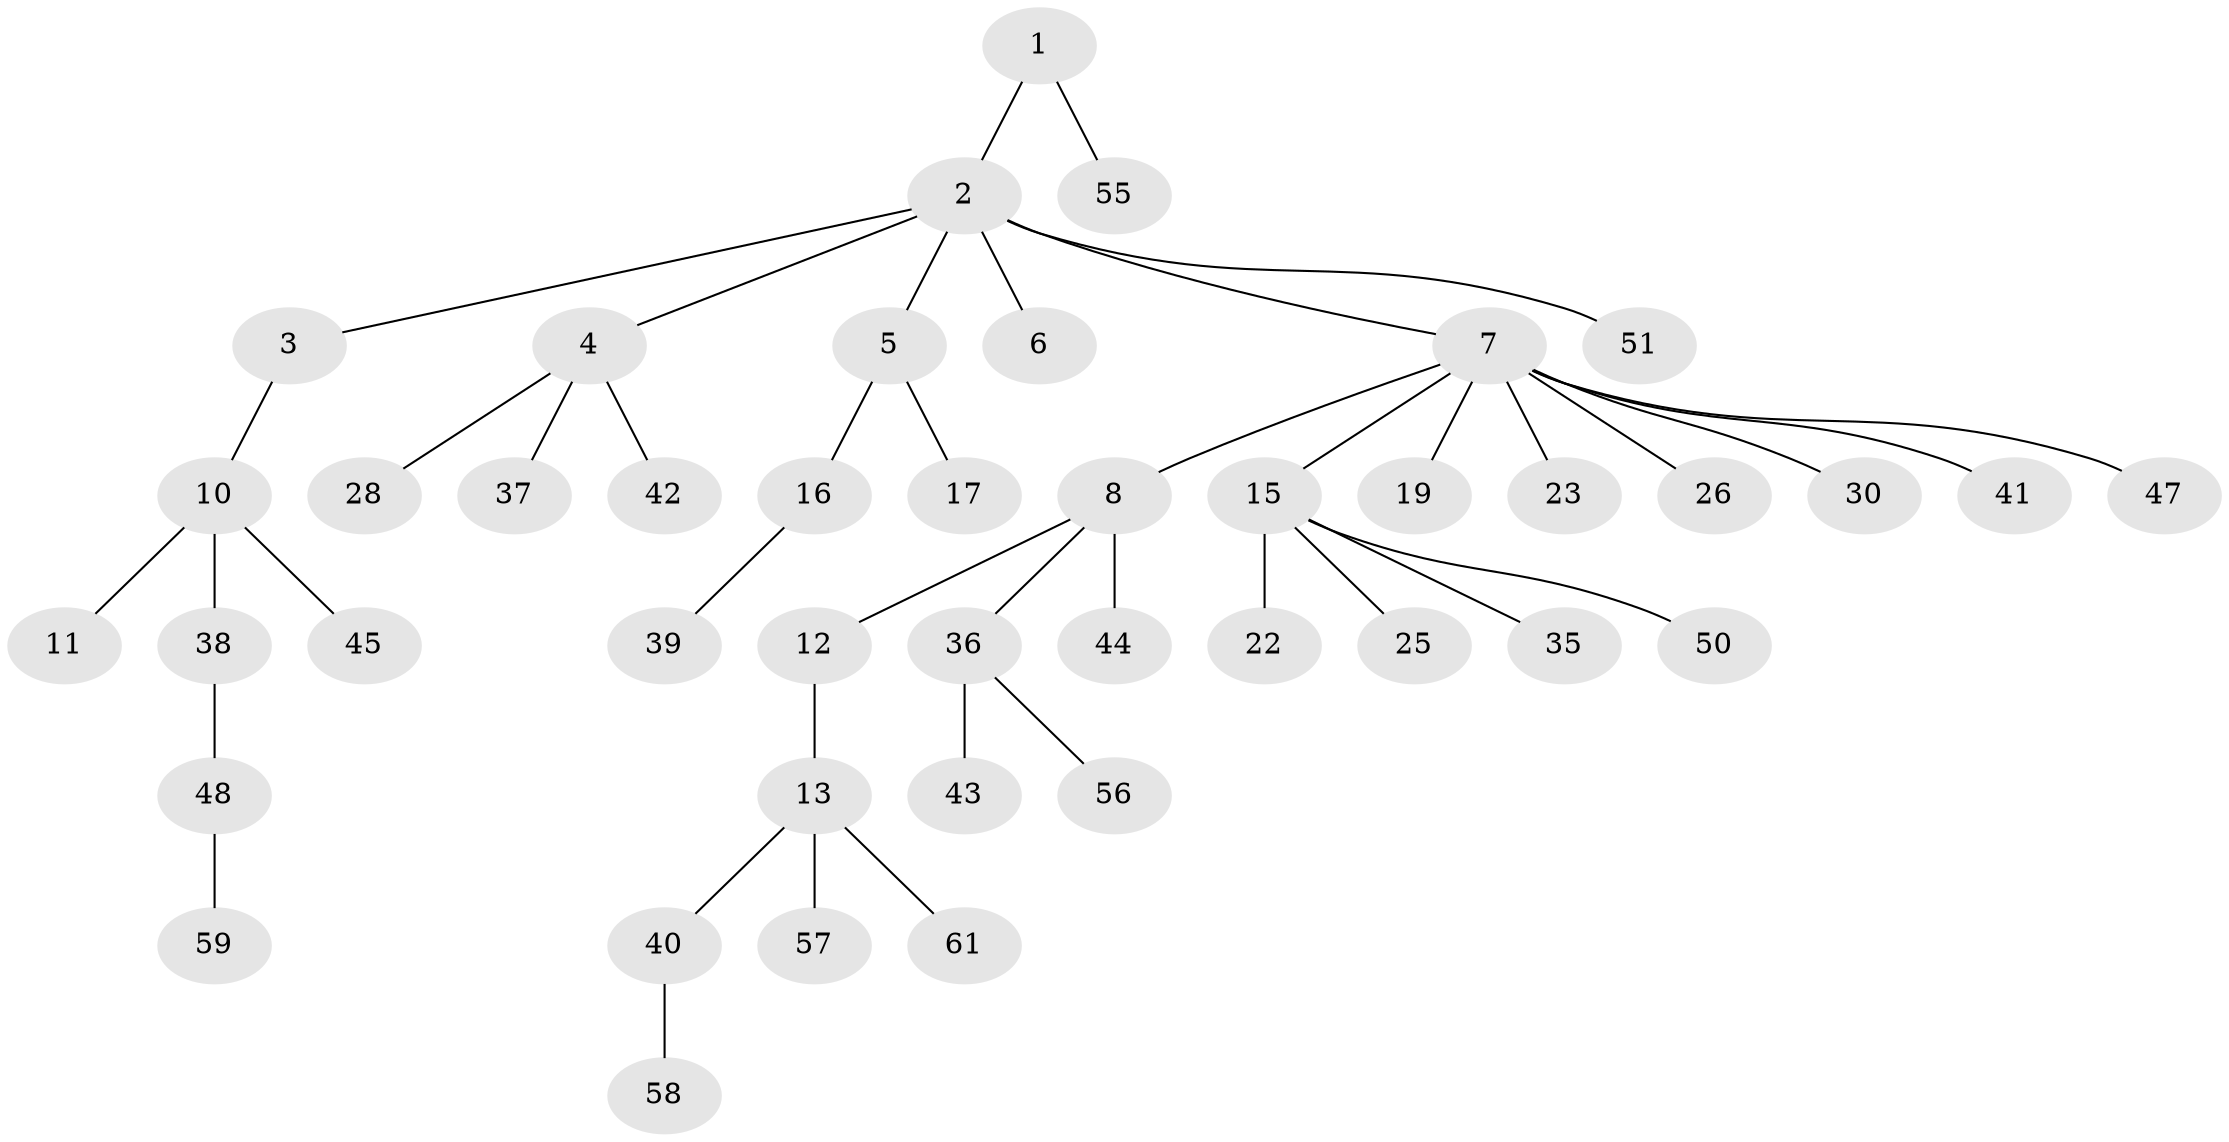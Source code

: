 // original degree distribution, {3: 0.12698412698412698, 8: 0.031746031746031744, 2: 0.23809523809523808, 1: 0.5238095238095238, 5: 0.015873015873015872, 4: 0.06349206349206349}
// Generated by graph-tools (version 1.1) at 2025/11/02/27/25 16:11:25]
// undirected, 43 vertices, 42 edges
graph export_dot {
graph [start="1"]
  node [color=gray90,style=filled];
  1 [super="+31"];
  2 [super="+9"];
  3;
  4 [super="+20"];
  5 [super="+14"];
  6;
  7 [super="+21"];
  8 [super="+27"];
  10 [super="+24"];
  11 [super="+34"];
  12 [super="+32"];
  13 [super="+29"];
  15 [super="+18"];
  16 [super="+53"];
  17 [super="+33"];
  19;
  22;
  23;
  25;
  26 [super="+63"];
  28 [super="+46"];
  30;
  35;
  36;
  37 [super="+54"];
  38;
  39;
  40 [super="+52"];
  41;
  42;
  43;
  44;
  45;
  47;
  48 [super="+49"];
  50;
  51 [super="+60"];
  55;
  56 [super="+62"];
  57;
  58;
  59;
  61;
  1 -- 2;
  1 -- 55;
  2 -- 3;
  2 -- 4;
  2 -- 5;
  2 -- 6;
  2 -- 7;
  2 -- 51;
  3 -- 10;
  4 -- 42;
  4 -- 37;
  4 -- 28;
  5 -- 16;
  5 -- 17;
  7 -- 8;
  7 -- 15;
  7 -- 19;
  7 -- 23;
  7 -- 30;
  7 -- 41;
  7 -- 26;
  7 -- 47;
  8 -- 12;
  8 -- 36;
  8 -- 44;
  10 -- 11;
  10 -- 45;
  10 -- 38;
  12 -- 13;
  13 -- 40;
  13 -- 57;
  13 -- 61;
  15 -- 22;
  15 -- 25;
  15 -- 50;
  15 -- 35;
  16 -- 39;
  36 -- 43;
  36 -- 56;
  38 -- 48;
  40 -- 58;
  48 -- 59;
}
